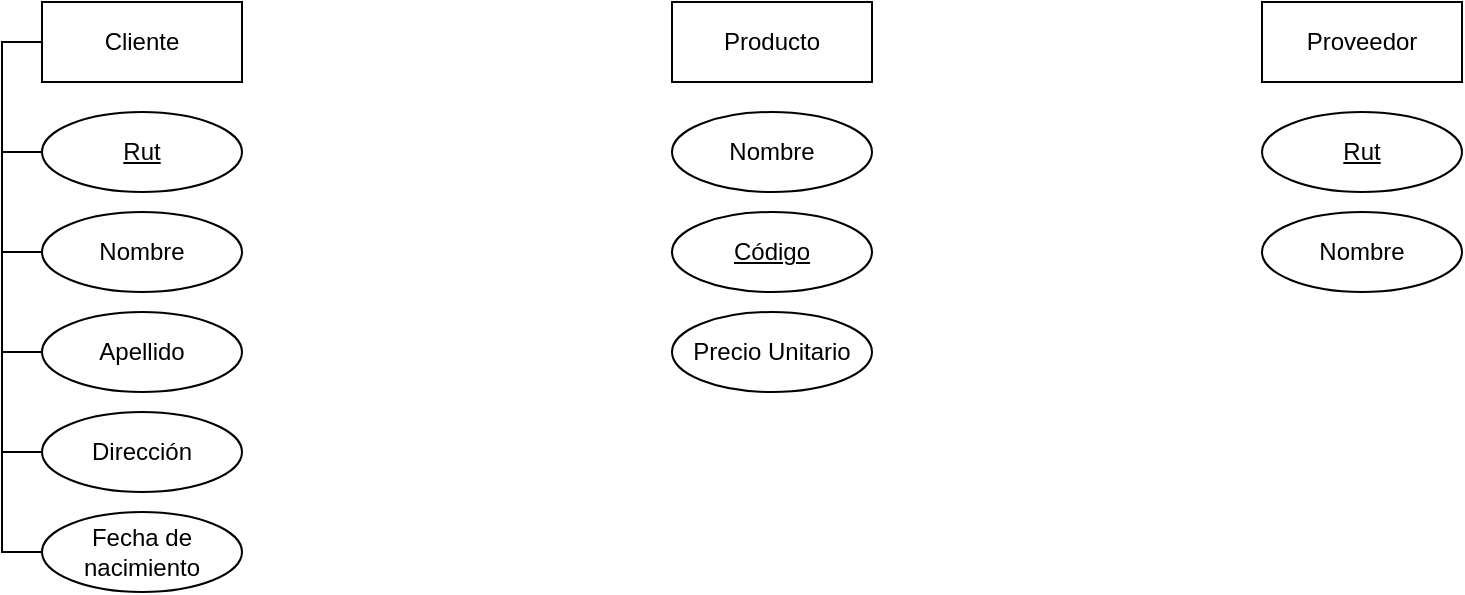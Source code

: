 <mxfile version="26.2.14">
  <diagram id="wFE0QG_FPsp0jaGvCLVb" name="Page-1">
    <mxGraphModel dx="1892" dy="579" grid="1" gridSize="10" guides="1" tooltips="1" connect="1" arrows="1" fold="1" page="1" pageScale="1" pageWidth="850" pageHeight="1100" math="0" shadow="0">
      <root>
        <mxCell id="0" />
        <mxCell id="1" parent="0" />
        <mxCell id="wKFJhELgr0NoA7eS5oiP-12" style="edgeStyle=orthogonalEdgeStyle;rounded=0;orthogonalLoop=1;jettySize=auto;html=1;exitX=0;exitY=0.5;exitDx=0;exitDy=0;entryX=0;entryY=0.5;entryDx=0;entryDy=0;endArrow=none;startFill=0;" edge="1" parent="1" source="wKFJhELgr0NoA7eS5oiP-2" target="wKFJhELgr0NoA7eS5oiP-5">
          <mxGeometry relative="1" as="geometry" />
        </mxCell>
        <mxCell id="wKFJhELgr0NoA7eS5oiP-13" style="edgeStyle=orthogonalEdgeStyle;shape=connector;rounded=0;orthogonalLoop=1;jettySize=auto;html=1;exitX=0;exitY=0.5;exitDx=0;exitDy=0;entryX=0;entryY=0.5;entryDx=0;entryDy=0;strokeColor=default;align=center;verticalAlign=middle;fontFamily=Helvetica;fontSize=11;fontColor=default;labelBackgroundColor=default;startFill=0;endArrow=none;" edge="1" parent="1" source="wKFJhELgr0NoA7eS5oiP-2" target="wKFJhELgr0NoA7eS5oiP-8">
          <mxGeometry relative="1" as="geometry" />
        </mxCell>
        <mxCell id="wKFJhELgr0NoA7eS5oiP-14" style="edgeStyle=orthogonalEdgeStyle;shape=connector;rounded=0;orthogonalLoop=1;jettySize=auto;html=1;exitX=0;exitY=0.5;exitDx=0;exitDy=0;entryX=0;entryY=0.5;entryDx=0;entryDy=0;strokeColor=default;align=center;verticalAlign=middle;fontFamily=Helvetica;fontSize=11;fontColor=default;labelBackgroundColor=default;startFill=0;endArrow=none;" edge="1" parent="1" source="wKFJhELgr0NoA7eS5oiP-2" target="wKFJhELgr0NoA7eS5oiP-9">
          <mxGeometry relative="1" as="geometry" />
        </mxCell>
        <mxCell id="wKFJhELgr0NoA7eS5oiP-15" style="edgeStyle=orthogonalEdgeStyle;shape=connector;rounded=0;orthogonalLoop=1;jettySize=auto;html=1;exitX=0;exitY=0.5;exitDx=0;exitDy=0;entryX=0;entryY=0.5;entryDx=0;entryDy=0;strokeColor=default;align=center;verticalAlign=middle;fontFamily=Helvetica;fontSize=11;fontColor=default;labelBackgroundColor=default;startFill=0;endArrow=none;" edge="1" parent="1" source="wKFJhELgr0NoA7eS5oiP-2" target="wKFJhELgr0NoA7eS5oiP-10">
          <mxGeometry relative="1" as="geometry" />
        </mxCell>
        <mxCell id="wKFJhELgr0NoA7eS5oiP-16" style="edgeStyle=orthogonalEdgeStyle;shape=connector;rounded=0;orthogonalLoop=1;jettySize=auto;html=1;exitX=0;exitY=0.5;exitDx=0;exitDy=0;entryX=0;entryY=0.5;entryDx=0;entryDy=0;strokeColor=default;align=center;verticalAlign=middle;fontFamily=Helvetica;fontSize=11;fontColor=default;labelBackgroundColor=default;startFill=0;endArrow=none;" edge="1" parent="1" source="wKFJhELgr0NoA7eS5oiP-2" target="wKFJhELgr0NoA7eS5oiP-11">
          <mxGeometry relative="1" as="geometry" />
        </mxCell>
        <mxCell id="wKFJhELgr0NoA7eS5oiP-2" value="Cliente" style="whiteSpace=wrap;html=1;align=center;" vertex="1" parent="1">
          <mxGeometry x="10" y="200" width="100" height="40" as="geometry" />
        </mxCell>
        <mxCell id="wKFJhELgr0NoA7eS5oiP-3" value="Producto" style="whiteSpace=wrap;html=1;align=center;" vertex="1" parent="1">
          <mxGeometry x="325" y="200" width="100" height="40" as="geometry" />
        </mxCell>
        <mxCell id="wKFJhELgr0NoA7eS5oiP-4" value="Proveedor" style="whiteSpace=wrap;html=1;align=center;" vertex="1" parent="1">
          <mxGeometry x="620" y="200" width="100" height="40" as="geometry" />
        </mxCell>
        <mxCell id="wKFJhELgr0NoA7eS5oiP-5" value="Rut" style="ellipse;whiteSpace=wrap;html=1;align=center;fontStyle=4;" vertex="1" parent="1">
          <mxGeometry x="10" y="255" width="100" height="40" as="geometry" />
        </mxCell>
        <mxCell id="wKFJhELgr0NoA7eS5oiP-6" value="Código" style="ellipse;whiteSpace=wrap;html=1;align=center;fontStyle=4;" vertex="1" parent="1">
          <mxGeometry x="325" y="305" width="100" height="40" as="geometry" />
        </mxCell>
        <mxCell id="wKFJhELgr0NoA7eS5oiP-7" value="Rut" style="ellipse;whiteSpace=wrap;html=1;align=center;fontStyle=4;" vertex="1" parent="1">
          <mxGeometry x="620" y="255" width="100" height="40" as="geometry" />
        </mxCell>
        <mxCell id="wKFJhELgr0NoA7eS5oiP-8" value="Nombre" style="ellipse;whiteSpace=wrap;html=1;align=center;" vertex="1" parent="1">
          <mxGeometry x="10" y="305" width="100" height="40" as="geometry" />
        </mxCell>
        <mxCell id="wKFJhELgr0NoA7eS5oiP-9" value="Apellido" style="ellipse;whiteSpace=wrap;html=1;align=center;" vertex="1" parent="1">
          <mxGeometry x="10" y="355" width="100" height="40" as="geometry" />
        </mxCell>
        <mxCell id="wKFJhELgr0NoA7eS5oiP-10" value="Dirección" style="ellipse;whiteSpace=wrap;html=1;align=center;" vertex="1" parent="1">
          <mxGeometry x="10" y="405" width="100" height="40" as="geometry" />
        </mxCell>
        <mxCell id="wKFJhELgr0NoA7eS5oiP-11" value="Fecha de nacimiento" style="ellipse;whiteSpace=wrap;html=1;align=center;" vertex="1" parent="1">
          <mxGeometry x="10" y="455" width="100" height="40" as="geometry" />
        </mxCell>
        <mxCell id="wKFJhELgr0NoA7eS5oiP-17" value="Nombre" style="ellipse;whiteSpace=wrap;html=1;align=center;" vertex="1" parent="1">
          <mxGeometry x="325" y="255" width="100" height="40" as="geometry" />
        </mxCell>
        <mxCell id="wKFJhELgr0NoA7eS5oiP-18" value="Precio Unitario" style="ellipse;whiteSpace=wrap;html=1;align=center;" vertex="1" parent="1">
          <mxGeometry x="325" y="355" width="100" height="40" as="geometry" />
        </mxCell>
        <mxCell id="wKFJhELgr0NoA7eS5oiP-19" value="Nombre" style="ellipse;whiteSpace=wrap;html=1;align=center;" vertex="1" parent="1">
          <mxGeometry x="620" y="305" width="100" height="40" as="geometry" />
        </mxCell>
      </root>
    </mxGraphModel>
  </diagram>
</mxfile>
